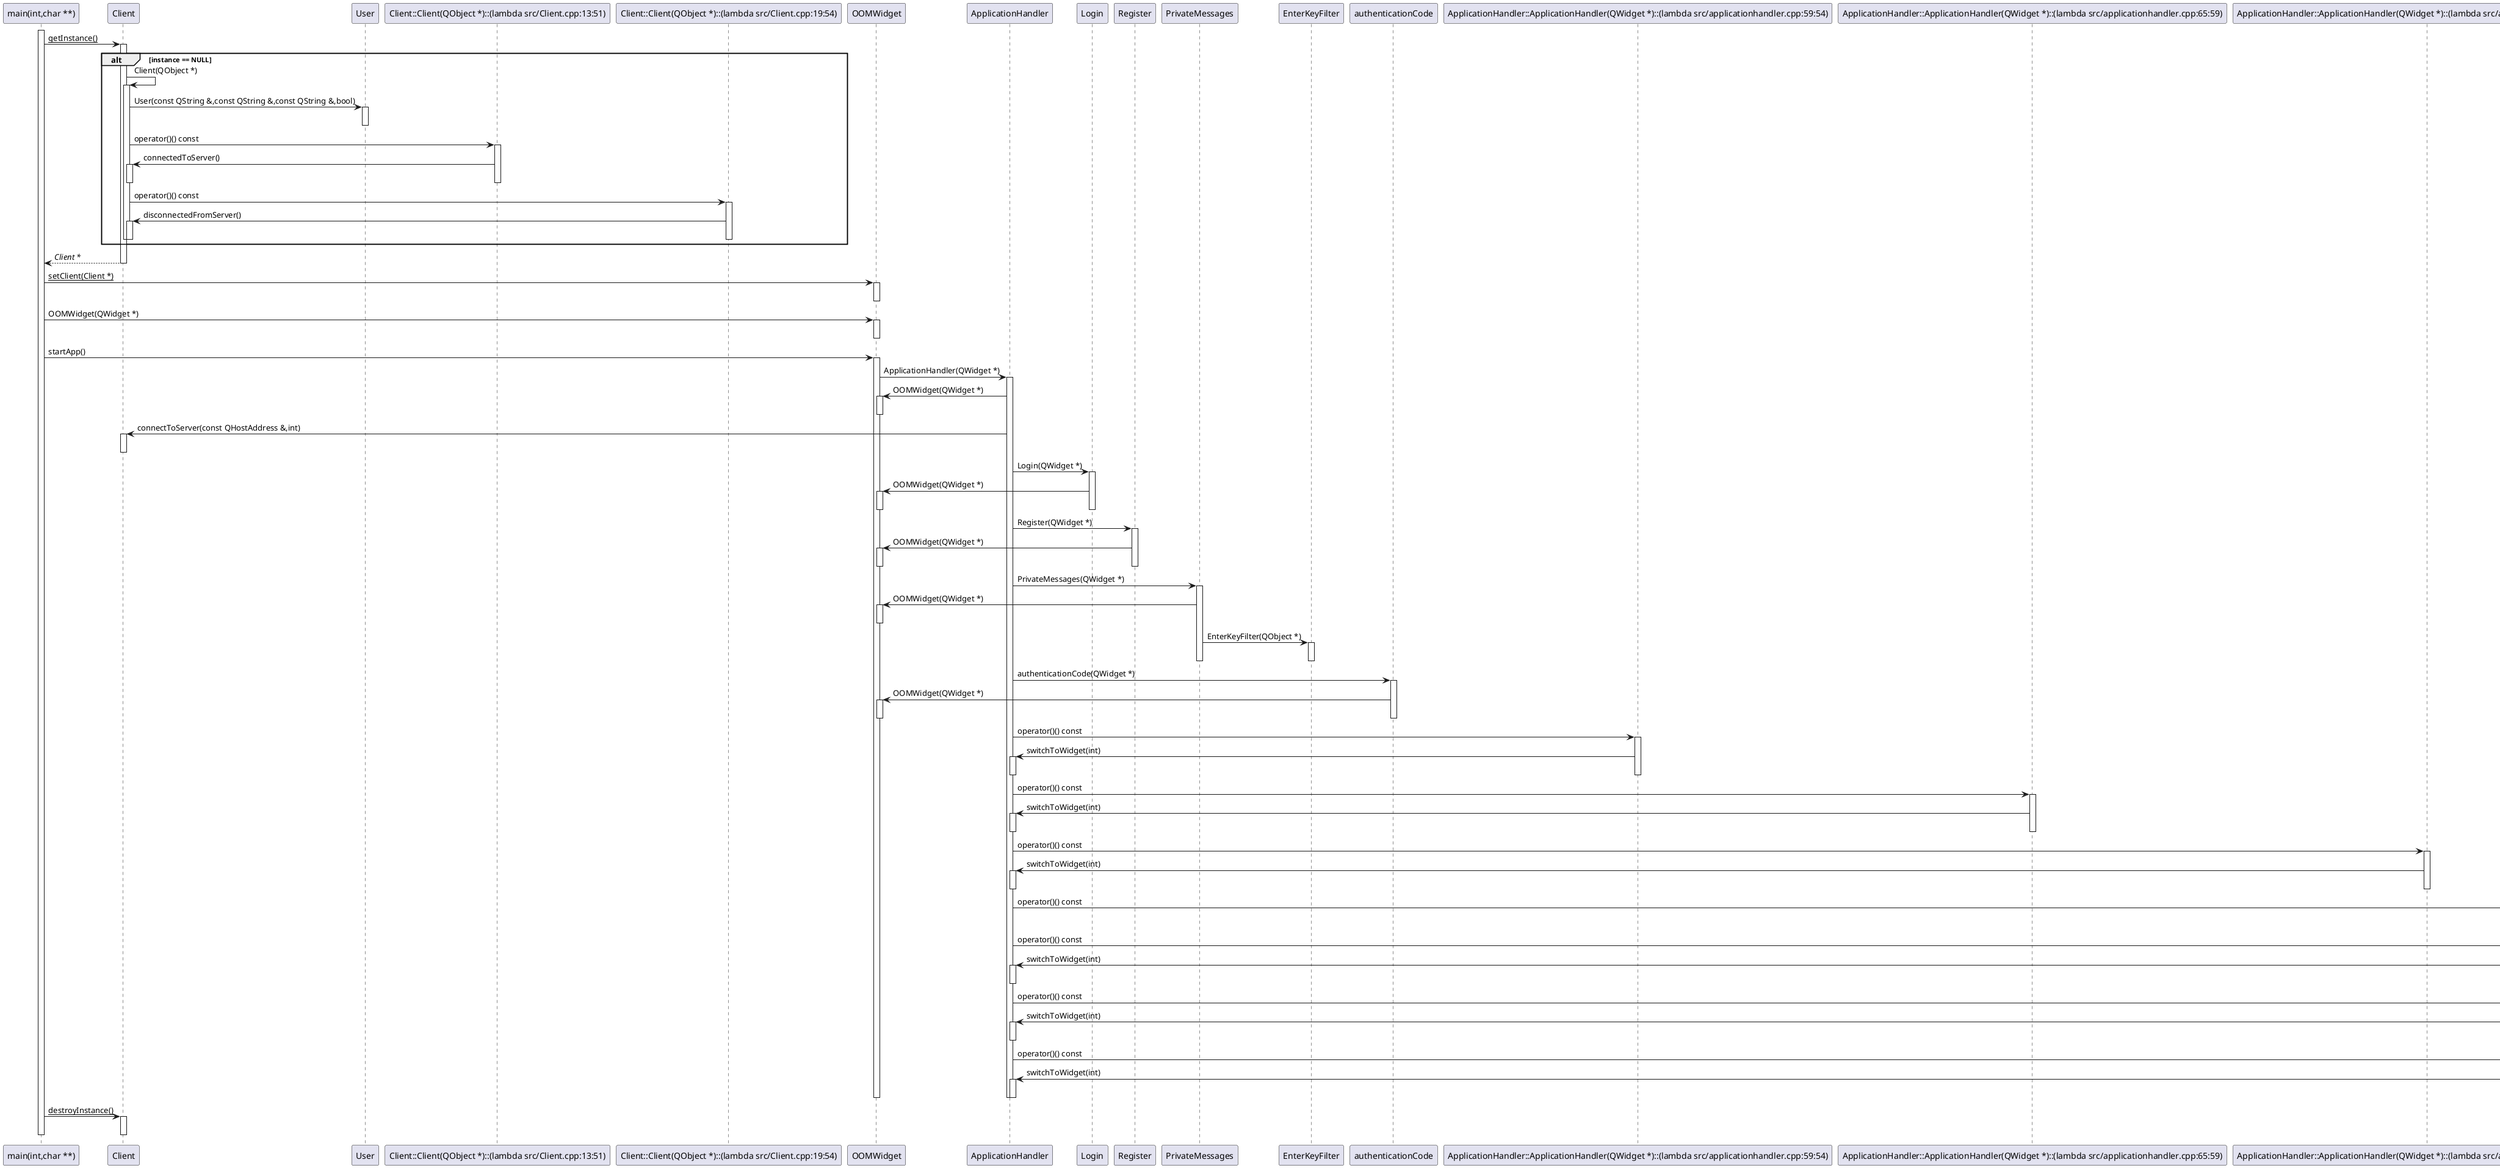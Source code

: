 @startuml
participant "main(int,char **)" as C_0003657519026725358794
activate C_0003657519026725358794
participant "Client" as C_0009036792685107474111
C_0003657519026725358794 -> C_0009036792685107474111 : __getInstance()__
activate C_0009036792685107474111
alt instance == NULL
C_0009036792685107474111 -> C_0009036792685107474111 : Client(QObject *)
activate C_0009036792685107474111
participant "User" as C_0013909460443608576024
C_0009036792685107474111 -> C_0013909460443608576024 : User(const QString &,const QString &,const QString &,bool)
activate C_0013909460443608576024
deactivate C_0013909460443608576024
participant "Client::Client(QObject *)::(lambda src/Client.cpp:13:51)" as C_0010604181027666787904
C_0009036792685107474111 -> C_0010604181027666787904 : operator()() const
activate C_0010604181027666787904
C_0010604181027666787904 -> C_0009036792685107474111 : connectedToServer()
activate C_0009036792685107474111
deactivate C_0009036792685107474111
deactivate C_0010604181027666787904
participant "Client::Client(QObject *)::(lambda src/Client.cpp:19:54)" as C_0002433193219766860265
C_0009036792685107474111 -> C_0002433193219766860265 : operator()() const
activate C_0002433193219766860265
C_0002433193219766860265 -> C_0009036792685107474111 : disconnectedFromServer()
activate C_0009036792685107474111
deactivate C_0009036792685107474111
deactivate C_0002433193219766860265
deactivate C_0009036792685107474111
end
C_0009036792685107474111 --> C_0003657519026725358794 : //Client *//
deactivate C_0009036792685107474111
participant "OOMWidget" as C_0014848441550523525489
C_0003657519026725358794 -> C_0014848441550523525489 : __setClient(Client *)__
activate C_0014848441550523525489
deactivate C_0014848441550523525489
C_0003657519026725358794 -> C_0014848441550523525489 : OOMWidget(QWidget *)
activate C_0014848441550523525489
deactivate C_0014848441550523525489
C_0003657519026725358794 -> C_0014848441550523525489 : startApp()
activate C_0014848441550523525489
participant "ApplicationHandler" as C_0000542423727397848991
C_0014848441550523525489 -> C_0000542423727397848991 : ApplicationHandler(QWidget *)
activate C_0000542423727397848991
C_0000542423727397848991 -> C_0014848441550523525489 : OOMWidget(QWidget *)
activate C_0014848441550523525489
deactivate C_0014848441550523525489
C_0000542423727397848991 -> C_0009036792685107474111 : connectToServer(const QHostAddress &,int)
activate C_0009036792685107474111
deactivate C_0009036792685107474111
participant "Login" as C_0003822774298956646229
C_0000542423727397848991 -> C_0003822774298956646229 : Login(QWidget *)
activate C_0003822774298956646229
C_0003822774298956646229 -> C_0014848441550523525489 : OOMWidget(QWidget *)
activate C_0014848441550523525489
deactivate C_0014848441550523525489
deactivate C_0003822774298956646229
participant "Register" as C_0007926232458949256986
C_0000542423727397848991 -> C_0007926232458949256986 : Register(QWidget *)
activate C_0007926232458949256986
C_0007926232458949256986 -> C_0014848441550523525489 : OOMWidget(QWidget *)
activate C_0014848441550523525489
deactivate C_0014848441550523525489
deactivate C_0007926232458949256986
participant "PrivateMessages" as C_0011157448002936184542
C_0000542423727397848991 -> C_0011157448002936184542 : PrivateMessages(QWidget *)
activate C_0011157448002936184542
C_0011157448002936184542 -> C_0014848441550523525489 : OOMWidget(QWidget *)
activate C_0014848441550523525489
deactivate C_0014848441550523525489
participant "EnterKeyFilter" as C_0012803028418620508859
C_0011157448002936184542 -> C_0012803028418620508859 : EnterKeyFilter(QObject *)
activate C_0012803028418620508859
deactivate C_0012803028418620508859
deactivate C_0011157448002936184542
participant "authenticationCode" as C_0003481361528423082635
C_0000542423727397848991 -> C_0003481361528423082635 : authenticationCode(QWidget *)
activate C_0003481361528423082635
C_0003481361528423082635 -> C_0014848441550523525489 : OOMWidget(QWidget *)
activate C_0014848441550523525489
deactivate C_0014848441550523525489
deactivate C_0003481361528423082635
participant "ApplicationHandler::ApplicationHandler(QWidget *)::(lambda src/applicationhandler.cpp:59:54)" as C_0001612513945915391135
C_0000542423727397848991 -> C_0001612513945915391135 : operator()() const
activate C_0001612513945915391135
C_0001612513945915391135 -> C_0000542423727397848991 : switchToWidget(int)
activate C_0000542423727397848991
deactivate C_0000542423727397848991
deactivate C_0001612513945915391135
participant "ApplicationHandler::ApplicationHandler(QWidget *)::(lambda src/applicationhandler.cpp:65:59)" as C_0017892733020862930787
C_0000542423727397848991 -> C_0017892733020862930787 : operator()() const
activate C_0017892733020862930787
C_0017892733020862930787 -> C_0000542423727397848991 : switchToWidget(int)
activate C_0000542423727397848991
deactivate C_0000542423727397848991
deactivate C_0017892733020862930787
participant "ApplicationHandler::ApplicationHandler(QWidget *)::(lambda src/applicationhandler.cpp:71:59)" as C_0015213243711014686275
C_0000542423727397848991 -> C_0015213243711014686275 : operator()() const
activate C_0015213243711014686275
C_0015213243711014686275 -> C_0000542423727397848991 : switchToWidget(int)
activate C_0000542423727397848991
deactivate C_0000542423727397848991
deactivate C_0015213243711014686275
participant "ApplicationHandler::ApplicationHandler(QWidget *)::(lambda src/applicationhandler.cpp:77:55)" as C_0000545056792950966854
C_0000542423727397848991 -> C_0000545056792950966854 : operator()() const
activate C_0000545056792950966854
deactivate C_0000545056792950966854
participant "ApplicationHandler::ApplicationHandler(QWidget *)::(lambda src/applicationhandler.cpp:82:52)" as C_0010055091575983722136
C_0000542423727397848991 -> C_0010055091575983722136 : operator()() const
activate C_0010055091575983722136
C_0010055091575983722136 -> C_0000542423727397848991 : switchToWidget(int)
activate C_0000542423727397848991
deactivate C_0000542423727397848991
deactivate C_0010055091575983722136
participant "ApplicationHandler::ApplicationHandler(QWidget *)::(lambda src/applicationhandler.cpp:88:58)" as C_0008109706505400252813
C_0000542423727397848991 -> C_0008109706505400252813 : operator()() const
activate C_0008109706505400252813
C_0008109706505400252813 -> C_0000542423727397848991 : switchToWidget(int)
activate C_0000542423727397848991
deactivate C_0000542423727397848991
deactivate C_0008109706505400252813
participant "ApplicationHandler::ApplicationHandler(QWidget *)::(lambda src/applicationhandler.cpp:94:50)" as C_0010023145462092556631
C_0000542423727397848991 -> C_0010023145462092556631 : operator()() const
activate C_0010023145462092556631
C_0010023145462092556631 -> C_0000542423727397848991 : switchToWidget(int)
activate C_0000542423727397848991
deactivate C_0000542423727397848991
deactivate C_0010023145462092556631
deactivate C_0000542423727397848991
deactivate C_0014848441550523525489
C_0003657519026725358794 -> C_0009036792685107474111 : __destroyInstance()__
activate C_0009036792685107474111
deactivate C_0009036792685107474111
deactivate C_0003657519026725358794

'Generated with clang-uml, version 0.6.0
'LLVM version clang version 18.1.8 (Fedora 18.1.8-1.fc40)
@enduml
